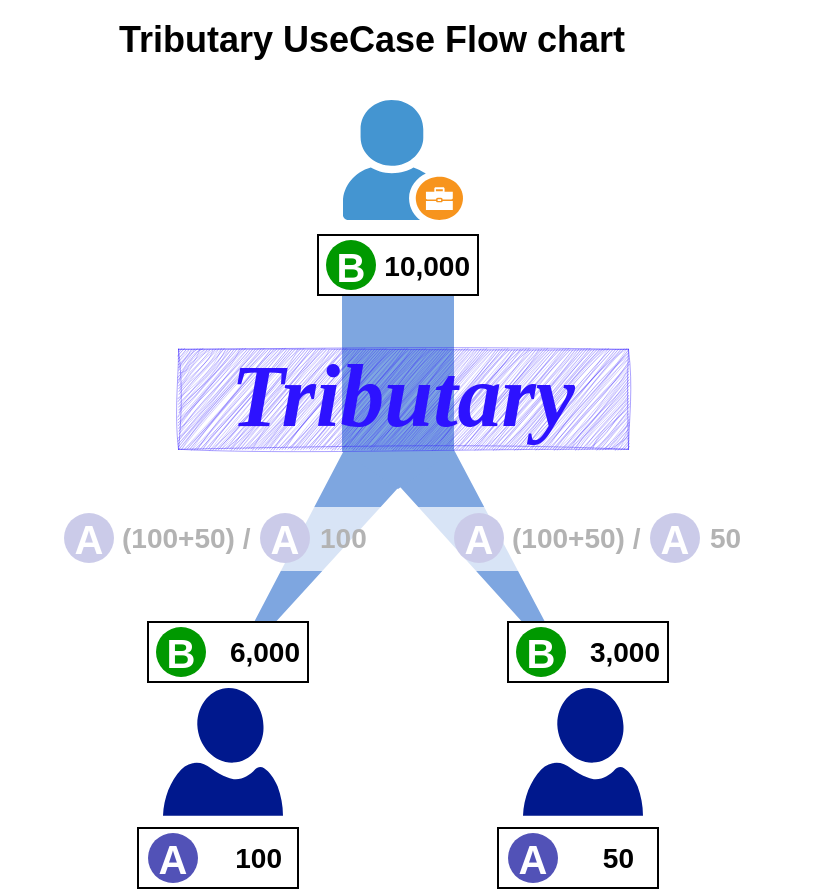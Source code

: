 <mxfile version="28.2.3">
  <diagram name="ページ1" id="dvRQ-ofHdvLLgjDwcIax">
    <mxGraphModel dx="1042" dy="561" grid="0" gridSize="10" guides="1" tooltips="1" connect="1" arrows="1" fold="1" page="1" pageScale="1" pageWidth="827" pageHeight="1169" math="0" shadow="0">
      <root>
        <mxCell id="0" />
        <mxCell id="1" parent="0" />
        <mxCell id="avQLdnV-_bKKV6tJp1qz-26" value="" style="group" vertex="1" connectable="0" parent="1">
          <mxGeometry x="53" y="60.0" width="383" height="394" as="geometry" />
        </mxCell>
        <mxCell id="avQLdnV-_bKKV6tJp1qz-27" value="" style="rounded=0;whiteSpace=wrap;html=1;opacity=90;strokeColor=none;" vertex="1" parent="avQLdnV-_bKKV6tJp1qz-26">
          <mxGeometry x="52" y="119.4" width="244" height="60" as="geometry" />
        </mxCell>
        <mxCell id="FYbBfj2JqWYbvjDusPlv-85" value="" style="html=1;shadow=0;dashed=0;align=center;verticalAlign=middle;shape=mxgraph.arrows2.arrow;dy=0;dx=127.2;direction=south;notch=0;rotation=35;strokeColor=none;fillColor=#7EA6E0;" parent="avQLdnV-_bKKV6tJp1qz-26" vertex="1">
          <mxGeometry x="100.605" y="172.933" width="33" height="127.2" as="geometry" />
        </mxCell>
        <mxCell id="avQLdnV-_bKKV6tJp1qz-15" value="" style="group" vertex="1" connectable="0" parent="avQLdnV-_bKKV6tJp1qz-26">
          <mxGeometry y="199" width="188" height="40" as="geometry" />
        </mxCell>
        <mxCell id="avQLdnV-_bKKV6tJp1qz-16" value="&lt;span style=&quot;font-size: 14px;&quot;&gt;&lt;b&gt;(100+50) /&lt;/b&gt;&lt;/span&gt;" style="text;html=1;align=left;verticalAlign=middle;whiteSpace=wrap;rounded=0;" vertex="1" parent="avQLdnV-_bKKV6tJp1qz-15">
          <mxGeometry x="27" width="81" height="40" as="geometry" />
        </mxCell>
        <mxCell id="avQLdnV-_bKKV6tJp1qz-17" value="&lt;span style=&quot;font-size: 14px;&quot;&gt;&lt;b&gt;100&lt;/b&gt;&lt;/span&gt;" style="text;html=1;align=left;verticalAlign=middle;whiteSpace=wrap;rounded=0;" vertex="1" parent="avQLdnV-_bKKV6tJp1qz-15">
          <mxGeometry x="126" width="62" height="40" as="geometry" />
        </mxCell>
        <mxCell id="avQLdnV-_bKKV6tJp1qz-18" value="" style="group" vertex="1" connectable="0" parent="avQLdnV-_bKKV6tJp1qz-15">
          <mxGeometry x="98" y="7.5" width="25" height="25" as="geometry" />
        </mxCell>
        <mxCell id="avQLdnV-_bKKV6tJp1qz-19" value="" style="ellipse;whiteSpace=wrap;html=1;aspect=fixed;strokeColor=none;fillColor=light-dark(#5252b7, #cdcdff);" vertex="1" parent="avQLdnV-_bKKV6tJp1qz-18">
          <mxGeometry width="25" height="25" as="geometry" />
        </mxCell>
        <mxCell id="avQLdnV-_bKKV6tJp1qz-20" value="&lt;span&gt;&lt;b&gt;A&lt;/b&gt;&lt;/span&gt;" style="text;html=1;align=center;verticalAlign=middle;whiteSpace=wrap;rounded=0;fontSize=20;fontColor=#FFFFFF;" vertex="1" parent="avQLdnV-_bKKV6tJp1qz-18">
          <mxGeometry x="10" y="10" width="5" height="5" as="geometry" />
        </mxCell>
        <mxCell id="avQLdnV-_bKKV6tJp1qz-21" value="" style="group" vertex="1" connectable="0" parent="avQLdnV-_bKKV6tJp1qz-15">
          <mxGeometry y="7.5" width="25" height="25" as="geometry" />
        </mxCell>
        <mxCell id="avQLdnV-_bKKV6tJp1qz-22" value="" style="ellipse;whiteSpace=wrap;html=1;aspect=fixed;strokeColor=none;fillColor=light-dark(#5252b7, #cdcdff);" vertex="1" parent="avQLdnV-_bKKV6tJp1qz-21">
          <mxGeometry width="25" height="25" as="geometry" />
        </mxCell>
        <mxCell id="avQLdnV-_bKKV6tJp1qz-23" value="&lt;span&gt;&lt;b&gt;A&lt;/b&gt;&lt;/span&gt;" style="text;html=1;align=center;verticalAlign=middle;whiteSpace=wrap;rounded=0;fontSize=20;fontColor=#FFFFFF;" vertex="1" parent="avQLdnV-_bKKV6tJp1qz-21">
          <mxGeometry x="10" y="10" width="5" height="5" as="geometry" />
        </mxCell>
        <mxCell id="FYbBfj2JqWYbvjDusPlv-84" value="" style="html=1;shadow=0;dashed=0;align=center;verticalAlign=middle;shape=mxgraph.arrows2.arrow;dy=0;dx=132.31;direction=south;notch=0;rotation=-35;strokeColor=none;fillColor=#7EA6E0;" parent="avQLdnV-_bKKV6tJp1qz-26" vertex="1">
          <mxGeometry x="202.23" y="171.16" width="33" height="132.31" as="geometry" />
        </mxCell>
        <mxCell id="FYbBfj2JqWYbvjDusPlv-82" value="" style="html=1;shadow=0;dashed=0;align=center;verticalAlign=middle;shape=mxgraph.arrows2.arrow;dy=0;dx=18.74;direction=south;notch=0;rotation=0;strokeColor=none;fillColor=#7EA6E0;" parent="avQLdnV-_bKKV6tJp1qz-26" vertex="1">
          <mxGeometry x="139" y="97.5" width="56" height="97" as="geometry" />
        </mxCell>
        <mxCell id="FYbBfj2JqWYbvjDusPlv-6" value="" style="shadow=0;dashed=0;html=1;strokeColor=none;fillColor=#4495D1;labelPosition=center;verticalLabelPosition=bottom;verticalAlign=top;align=center;outlineConnect=0;shape=mxgraph.veeam.company_owner;" parent="avQLdnV-_bKKV6tJp1qz-26" vertex="1">
          <mxGeometry x="139.5" width="60" height="60" as="geometry" />
        </mxCell>
        <mxCell id="FYbBfj2JqWYbvjDusPlv-9" value="&lt;font style=&quot;font-size: 44px;&quot;&gt;&lt;i style=&quot;&quot;&gt;&lt;b&gt;Tributary&lt;/b&gt;&lt;/i&gt;&lt;/font&gt;" style="rounded=0;whiteSpace=wrap;html=1;fillColor=#2D12FF;strokeColor=#2D12FF;fontColor=#2D12FF;glass=0;strokeWidth=0.2;fontFamily=Georgia;sketch=1;curveFitting=1;jiggle=2;" parent="avQLdnV-_bKKV6tJp1qz-26" vertex="1">
          <mxGeometry x="57" y="124.4" width="225" height="50" as="geometry" />
        </mxCell>
        <mxCell id="FYbBfj2JqWYbvjDusPlv-14" value="" style="sketch=0;aspect=fixed;pointerEvents=1;shadow=0;dashed=0;html=1;strokeColor=none;labelPosition=center;verticalLabelPosition=bottom;verticalAlign=top;align=center;fillColor=#00188D;shape=mxgraph.azure.user" parent="avQLdnV-_bKKV6tJp1qz-26" vertex="1">
          <mxGeometry x="229.5" y="294" width="60" height="63.83" as="geometry" />
        </mxCell>
        <mxCell id="FYbBfj2JqWYbvjDusPlv-36" value="" style="sketch=0;aspect=fixed;pointerEvents=1;shadow=0;dashed=0;html=1;strokeColor=none;labelPosition=center;verticalLabelPosition=bottom;verticalAlign=top;align=center;fillColor=#00188D;shape=mxgraph.azure.user" parent="avQLdnV-_bKKV6tJp1qz-26" vertex="1">
          <mxGeometry x="49.5" y="294" width="60" height="63.83" as="geometry" />
        </mxCell>
        <mxCell id="FYbBfj2JqWYbvjDusPlv-53" value="" style="group" parent="avQLdnV-_bKKV6tJp1qz-26" vertex="1" connectable="0">
          <mxGeometry x="217" y="364" width="85" height="30" as="geometry" />
        </mxCell>
        <mxCell id="FYbBfj2JqWYbvjDusPlv-48" value="" style="rounded=0;whiteSpace=wrap;html=1;" parent="FYbBfj2JqWYbvjDusPlv-53" vertex="1">
          <mxGeometry width="80" height="30" as="geometry" />
        </mxCell>
        <mxCell id="FYbBfj2JqWYbvjDusPlv-49" value="" style="group" parent="FYbBfj2JqWYbvjDusPlv-53" vertex="1" connectable="0">
          <mxGeometry x="5" y="2.5" width="25" height="25" as="geometry" />
        </mxCell>
        <mxCell id="FYbBfj2JqWYbvjDusPlv-50" value="" style="ellipse;whiteSpace=wrap;html=1;aspect=fixed;strokeColor=none;fillColor=light-dark(#5252b7, #cdcdff);" parent="FYbBfj2JqWYbvjDusPlv-49" vertex="1">
          <mxGeometry width="25" height="25" as="geometry" />
        </mxCell>
        <mxCell id="FYbBfj2JqWYbvjDusPlv-51" value="&lt;span&gt;&lt;b&gt;A&lt;/b&gt;&lt;/span&gt;" style="text;html=1;align=center;verticalAlign=middle;whiteSpace=wrap;rounded=0;fontSize=20;fontColor=#FFFFFF;" parent="FYbBfj2JqWYbvjDusPlv-49" vertex="1">
          <mxGeometry x="10" y="10" width="5" height="5" as="geometry" />
        </mxCell>
        <mxCell id="FYbBfj2JqWYbvjDusPlv-52" value="&lt;span style=&quot;font-size: 14px;&quot;&gt;&lt;b&gt;50&lt;/b&gt;&lt;/span&gt;" style="text;html=1;align=right;verticalAlign=middle;whiteSpace=wrap;rounded=0;" parent="FYbBfj2JqWYbvjDusPlv-53" vertex="1">
          <mxGeometry x="35" y="5" width="35" height="20" as="geometry" />
        </mxCell>
        <mxCell id="FYbBfj2JqWYbvjDusPlv-54" value="" style="group" parent="avQLdnV-_bKKV6tJp1qz-26" vertex="1" connectable="0">
          <mxGeometry x="37" y="364" width="85" height="30" as="geometry" />
        </mxCell>
        <mxCell id="FYbBfj2JqWYbvjDusPlv-47" value="" style="rounded=0;whiteSpace=wrap;html=1;" parent="FYbBfj2JqWYbvjDusPlv-54" vertex="1">
          <mxGeometry width="80" height="30" as="geometry" />
        </mxCell>
        <mxCell id="FYbBfj2JqWYbvjDusPlv-43" value="" style="group" parent="FYbBfj2JqWYbvjDusPlv-54" vertex="1" connectable="0">
          <mxGeometry x="5" y="2.5" width="25" height="25" as="geometry" />
        </mxCell>
        <mxCell id="FYbBfj2JqWYbvjDusPlv-44" value="" style="ellipse;whiteSpace=wrap;html=1;aspect=fixed;strokeColor=none;fillColor=light-dark(#5252b7, #cdcdff);" parent="FYbBfj2JqWYbvjDusPlv-43" vertex="1">
          <mxGeometry width="25" height="25" as="geometry" />
        </mxCell>
        <mxCell id="FYbBfj2JqWYbvjDusPlv-45" value="&lt;span&gt;&lt;b&gt;A&lt;/b&gt;&lt;/span&gt;" style="text;html=1;align=center;verticalAlign=middle;whiteSpace=wrap;rounded=0;fontSize=20;fontColor=#FFFFFF;" parent="FYbBfj2JqWYbvjDusPlv-43" vertex="1">
          <mxGeometry x="10" y="10" width="5" height="5" as="geometry" />
        </mxCell>
        <mxCell id="FYbBfj2JqWYbvjDusPlv-46" value="&lt;span style=&quot;font-size: 14px;&quot;&gt;&lt;b&gt;100&lt;/b&gt;&lt;/span&gt;" style="text;html=1;align=right;verticalAlign=middle;whiteSpace=wrap;rounded=0;" parent="FYbBfj2JqWYbvjDusPlv-54" vertex="1">
          <mxGeometry x="35" y="5" width="39" height="20" as="geometry" />
        </mxCell>
        <mxCell id="FYbBfj2JqWYbvjDusPlv-64" value="" style="group" parent="avQLdnV-_bKKV6tJp1qz-26" vertex="1" connectable="0">
          <mxGeometry x="127" y="67.5" width="80" height="30" as="geometry" />
        </mxCell>
        <mxCell id="FYbBfj2JqWYbvjDusPlv-56" value="" style="rounded=0;whiteSpace=wrap;html=1;" parent="FYbBfj2JqWYbvjDusPlv-64" vertex="1">
          <mxGeometry width="80" height="30" as="geometry" />
        </mxCell>
        <mxCell id="FYbBfj2JqWYbvjDusPlv-28" value="" style="group" parent="FYbBfj2JqWYbvjDusPlv-64" vertex="1" connectable="0">
          <mxGeometry x="4" y="2.5" width="25" height="25" as="geometry" />
        </mxCell>
        <mxCell id="FYbBfj2JqWYbvjDusPlv-29" value="" style="ellipse;whiteSpace=wrap;html=1;aspect=fixed;strokeColor=none;fillColor=light-dark(#009900,#CDCDFF);" parent="FYbBfj2JqWYbvjDusPlv-28" vertex="1">
          <mxGeometry width="25" height="25" as="geometry" />
        </mxCell>
        <mxCell id="FYbBfj2JqWYbvjDusPlv-30" value="&lt;span&gt;&lt;b&gt;B&lt;/b&gt;&lt;/span&gt;" style="text;html=1;align=center;verticalAlign=middle;whiteSpace=wrap;rounded=0;fontSize=20;fontColor=#FFFFFF;" parent="FYbBfj2JqWYbvjDusPlv-28" vertex="1">
          <mxGeometry x="10" y="10" width="5" height="5" as="geometry" />
        </mxCell>
        <mxCell id="FYbBfj2JqWYbvjDusPlv-60" value="&lt;span style=&quot;font-size: 14px;&quot;&gt;&lt;b&gt;10,000&lt;/b&gt;&lt;/span&gt;" style="text;html=1;align=right;verticalAlign=middle;whiteSpace=wrap;rounded=0;" parent="FYbBfj2JqWYbvjDusPlv-64" vertex="1">
          <mxGeometry x="43" y="5" width="35" height="20" as="geometry" />
        </mxCell>
        <mxCell id="FYbBfj2JqWYbvjDusPlv-74" value="" style="group" parent="avQLdnV-_bKKV6tJp1qz-26" vertex="1" connectable="0">
          <mxGeometry x="214.67" y="235.203" width="93.33" height="55.797" as="geometry" />
        </mxCell>
        <mxCell id="FYbBfj2JqWYbvjDusPlv-75" value="" style="group" parent="FYbBfj2JqWYbvjDusPlv-74" vertex="1" connectable="0">
          <mxGeometry x="7.335" y="25.797" width="80" height="30" as="geometry" />
        </mxCell>
        <mxCell id="FYbBfj2JqWYbvjDusPlv-76" value="" style="rounded=0;whiteSpace=wrap;html=1;" parent="FYbBfj2JqWYbvjDusPlv-75" vertex="1">
          <mxGeometry width="80" height="30" as="geometry" />
        </mxCell>
        <mxCell id="FYbBfj2JqWYbvjDusPlv-77" value="" style="group" parent="FYbBfj2JqWYbvjDusPlv-75" vertex="1" connectable="0">
          <mxGeometry x="4" y="2.5" width="25" height="25" as="geometry" />
        </mxCell>
        <mxCell id="FYbBfj2JqWYbvjDusPlv-78" value="" style="ellipse;whiteSpace=wrap;html=1;aspect=fixed;strokeColor=none;fillColor=light-dark(#009900,#CDCDFF);" parent="FYbBfj2JqWYbvjDusPlv-77" vertex="1">
          <mxGeometry width="25" height="25" as="geometry" />
        </mxCell>
        <mxCell id="FYbBfj2JqWYbvjDusPlv-79" value="&lt;span&gt;&lt;b&gt;B&lt;/b&gt;&lt;/span&gt;" style="text;html=1;align=center;verticalAlign=middle;whiteSpace=wrap;rounded=0;fontSize=20;fontColor=#FFFFFF;" parent="FYbBfj2JqWYbvjDusPlv-77" vertex="1">
          <mxGeometry x="10" y="10" width="5" height="5" as="geometry" />
        </mxCell>
        <mxCell id="FYbBfj2JqWYbvjDusPlv-80" value="&lt;span style=&quot;font-size: 14px;&quot;&gt;&lt;b&gt;3,000&lt;/b&gt;&lt;/span&gt;" style="text;html=1;align=right;verticalAlign=middle;whiteSpace=wrap;rounded=0;" parent="FYbBfj2JqWYbvjDusPlv-75" vertex="1">
          <mxGeometry x="43" y="5" width="35" height="20" as="geometry" />
        </mxCell>
        <mxCell id="FYbBfj2JqWYbvjDusPlv-81" value="" style="shape=image;html=1;verticalAlign=top;verticalLabelPosition=bottom;labelBackgroundColor=#ffffff;imageAspect=0;aspect=fixed;image=https://icons.diagrams.net/icon-cache1/Ramadhan_and_eid-2860/charitydonationdonatefundingofferinggive_-584.svg;clipPath=inset(4.33% 0% 50.67% 11.33%);flipH=1;rotation=15;imageBackground=none;" parent="FYbBfj2JqWYbvjDusPlv-74" vertex="1">
          <mxGeometry x="2.335" y="5.797" width="48" height="24.36" as="geometry" />
        </mxCell>
        <mxCell id="avQLdnV-_bKKV6tJp1qz-13" value="" style="group" vertex="1" connectable="0" parent="avQLdnV-_bKKV6tJp1qz-26">
          <mxGeometry x="195" y="199" width="188" height="40" as="geometry" />
        </mxCell>
        <mxCell id="avQLdnV-_bKKV6tJp1qz-1" value="&lt;span style=&quot;font-size: 14px;&quot;&gt;&lt;b&gt;(100+50) /&lt;/b&gt;&lt;/span&gt;" style="text;html=1;align=left;verticalAlign=middle;whiteSpace=wrap;rounded=0;" vertex="1" parent="avQLdnV-_bKKV6tJp1qz-13">
          <mxGeometry x="27" width="81" height="40" as="geometry" />
        </mxCell>
        <mxCell id="avQLdnV-_bKKV6tJp1qz-2" value="&lt;span style=&quot;font-size: 14px;&quot;&gt;&lt;b&gt;50&lt;/b&gt;&lt;/span&gt;" style="text;html=1;align=left;verticalAlign=middle;whiteSpace=wrap;rounded=0;" vertex="1" parent="avQLdnV-_bKKV6tJp1qz-13">
          <mxGeometry x="126" width="62" height="40" as="geometry" />
        </mxCell>
        <mxCell id="avQLdnV-_bKKV6tJp1qz-9" value="" style="group" vertex="1" connectable="0" parent="avQLdnV-_bKKV6tJp1qz-13">
          <mxGeometry x="98" y="7.5" width="25" height="25" as="geometry" />
        </mxCell>
        <mxCell id="avQLdnV-_bKKV6tJp1qz-10" value="" style="ellipse;whiteSpace=wrap;html=1;aspect=fixed;strokeColor=none;fillColor=light-dark(#5252b7, #cdcdff);" vertex="1" parent="avQLdnV-_bKKV6tJp1qz-9">
          <mxGeometry width="25" height="25" as="geometry" />
        </mxCell>
        <mxCell id="avQLdnV-_bKKV6tJp1qz-11" value="&lt;span&gt;&lt;b&gt;A&lt;/b&gt;&lt;/span&gt;" style="text;html=1;align=center;verticalAlign=middle;whiteSpace=wrap;rounded=0;fontSize=20;fontColor=#FFFFFF;" vertex="1" parent="avQLdnV-_bKKV6tJp1qz-9">
          <mxGeometry x="10" y="10" width="5" height="5" as="geometry" />
        </mxCell>
        <mxCell id="avQLdnV-_bKKV6tJp1qz-5" value="" style="group" vertex="1" connectable="0" parent="avQLdnV-_bKKV6tJp1qz-13">
          <mxGeometry y="7.5" width="25" height="25" as="geometry" />
        </mxCell>
        <mxCell id="avQLdnV-_bKKV6tJp1qz-6" value="" style="ellipse;whiteSpace=wrap;html=1;aspect=fixed;strokeColor=none;fillColor=light-dark(#5252b7, #cdcdff);" vertex="1" parent="avQLdnV-_bKKV6tJp1qz-5">
          <mxGeometry width="25" height="25" as="geometry" />
        </mxCell>
        <mxCell id="avQLdnV-_bKKV6tJp1qz-7" value="&lt;span&gt;&lt;b&gt;A&lt;/b&gt;&lt;/span&gt;" style="text;html=1;align=center;verticalAlign=middle;whiteSpace=wrap;rounded=0;fontSize=20;fontColor=#FFFFFF;" vertex="1" parent="avQLdnV-_bKKV6tJp1qz-5">
          <mxGeometry x="10" y="10" width="5" height="5" as="geometry" />
        </mxCell>
        <mxCell id="avQLdnV-_bKKV6tJp1qz-24" value="" style="rounded=0;whiteSpace=wrap;html=1;opacity=70;strokeColor=none;" vertex="1" parent="avQLdnV-_bKKV6tJp1qz-13">
          <mxGeometry x="-197" y="4.5" width="343" height="32" as="geometry" />
        </mxCell>
        <mxCell id="avQLdnV-_bKKV6tJp1qz-25" value="" style="group" vertex="1" connectable="0" parent="avQLdnV-_bKKV6tJp1qz-26">
          <mxGeometry x="34.665" y="235.203" width="87.335" height="55.797" as="geometry" />
        </mxCell>
        <mxCell id="FYbBfj2JqWYbvjDusPlv-66" value="" style="group" parent="avQLdnV-_bKKV6tJp1qz-25" vertex="1" connectable="0">
          <mxGeometry x="7.335" y="25.797" width="80" height="30" as="geometry" />
        </mxCell>
        <mxCell id="FYbBfj2JqWYbvjDusPlv-67" value="" style="rounded=0;whiteSpace=wrap;html=1;" parent="FYbBfj2JqWYbvjDusPlv-66" vertex="1">
          <mxGeometry width="80" height="30" as="geometry" />
        </mxCell>
        <mxCell id="FYbBfj2JqWYbvjDusPlv-68" value="" style="group" parent="FYbBfj2JqWYbvjDusPlv-66" vertex="1" connectable="0">
          <mxGeometry x="4" y="2.5" width="25" height="25" as="geometry" />
        </mxCell>
        <mxCell id="FYbBfj2JqWYbvjDusPlv-69" value="" style="ellipse;whiteSpace=wrap;html=1;aspect=fixed;strokeColor=none;fillColor=light-dark(#009900,#CDCDFF);" parent="FYbBfj2JqWYbvjDusPlv-68" vertex="1">
          <mxGeometry width="25" height="25" as="geometry" />
        </mxCell>
        <mxCell id="FYbBfj2JqWYbvjDusPlv-70" value="&lt;span&gt;&lt;b&gt;B&lt;/b&gt;&lt;/span&gt;" style="text;html=1;align=center;verticalAlign=middle;whiteSpace=wrap;rounded=0;fontSize=20;fontColor=#FFFFFF;" parent="FYbBfj2JqWYbvjDusPlv-68" vertex="1">
          <mxGeometry x="10" y="10" width="5" height="5" as="geometry" />
        </mxCell>
        <mxCell id="FYbBfj2JqWYbvjDusPlv-71" value="&lt;span style=&quot;font-size: 14px;&quot;&gt;&lt;b&gt;6,000&lt;/b&gt;&lt;/span&gt;" style="text;html=1;align=right;verticalAlign=middle;whiteSpace=wrap;rounded=0;" parent="FYbBfj2JqWYbvjDusPlv-66" vertex="1">
          <mxGeometry x="43" y="5" width="35" height="20" as="geometry" />
        </mxCell>
        <mxCell id="FYbBfj2JqWYbvjDusPlv-65" value="" style="shape=image;html=1;verticalAlign=top;verticalLabelPosition=bottom;labelBackgroundColor=#ffffff;imageAspect=0;aspect=fixed;image=https://icons.diagrams.net/icon-cache1/Ramadhan_and_eid-2860/charitydonationdonatefundingofferinggive_-584.svg;clipPath=inset(4.33% 0% 50.67% 11.33%);flipH=1;rotation=15;imageBackground=none;" parent="avQLdnV-_bKKV6tJp1qz-25" vertex="1">
          <mxGeometry x="2.335" y="5.797" width="48" height="24.36" as="geometry" />
        </mxCell>
        <mxCell id="FYbBfj2JqWYbvjDusPlv-2" value="&lt;b style=&quot;&quot;&gt;&lt;font style=&quot;font-size: 18px;&quot;&gt;Tributary UseCase Flow chart&lt;/font&gt;&lt;/b&gt;" style="text;html=1;align=center;verticalAlign=middle;whiteSpace=wrap;rounded=0;" parent="1" vertex="1">
          <mxGeometry x="21.5" y="10" width="370" height="40" as="geometry" />
        </mxCell>
      </root>
    </mxGraphModel>
  </diagram>
</mxfile>
